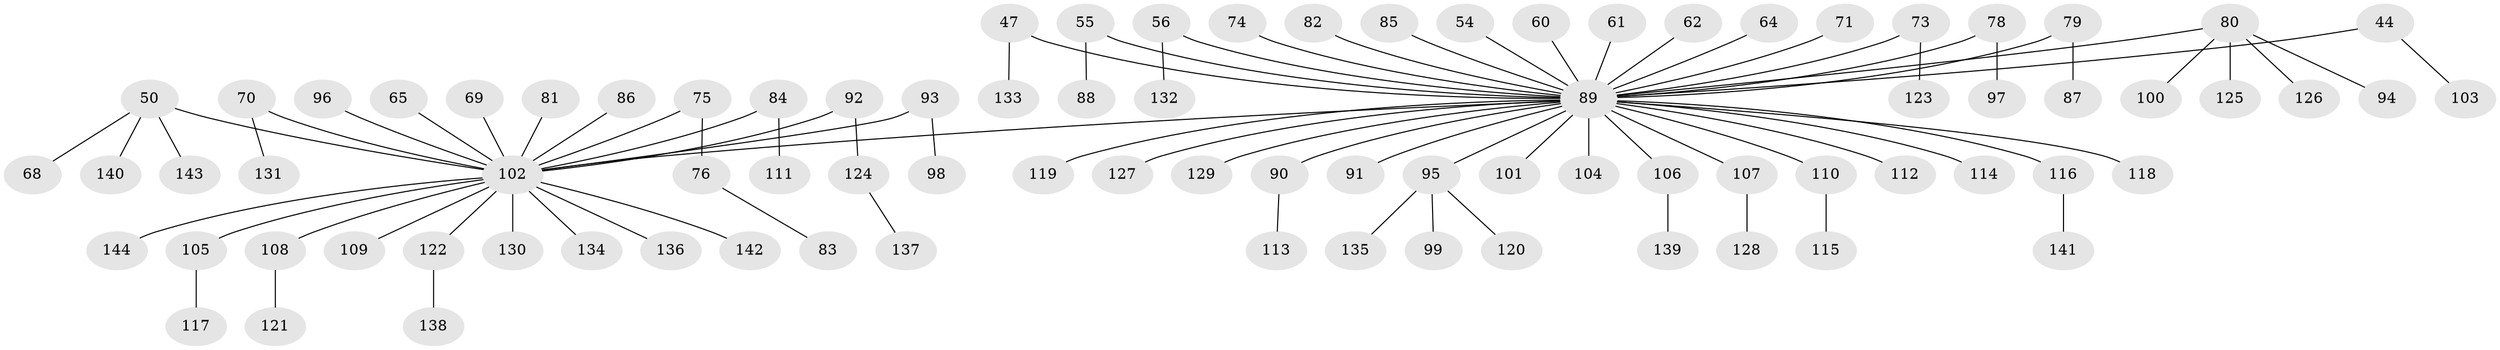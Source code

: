 // original degree distribution, {6: 0.027777777777777776, 7: 0.006944444444444444, 2: 0.2708333333333333, 5: 0.027777777777777776, 4: 0.0625, 1: 0.4861111111111111, 3: 0.11805555555555555}
// Generated by graph-tools (version 1.1) at 2025/56/03/04/25 21:56:15]
// undirected, 86 vertices, 85 edges
graph export_dot {
graph [start="1"]
  node [color=gray90,style=filled];
  44;
  47;
  50;
  54;
  55;
  56;
  60;
  61;
  62;
  64;
  65;
  68;
  69;
  70;
  71;
  73;
  74;
  75;
  76;
  78;
  79;
  80 [super="+22+57"];
  81;
  82;
  83;
  84;
  85;
  86;
  87;
  88;
  89 [super="+14+77+72"];
  90;
  91;
  92;
  93;
  94;
  95;
  96;
  97;
  98;
  99;
  100;
  101;
  102 [super="+51+58+63+66+67+59"];
  103;
  104;
  105;
  106;
  107;
  108;
  109;
  110;
  111;
  112;
  113;
  114;
  115;
  116;
  117;
  118;
  119;
  120;
  121;
  122;
  123;
  124;
  125;
  126;
  127;
  128;
  129;
  130;
  131;
  132;
  133;
  134;
  135;
  136;
  137;
  138;
  139;
  140;
  141;
  142;
  143;
  144;
  44 -- 103;
  44 -- 89;
  47 -- 133;
  47 -- 89;
  50 -- 68;
  50 -- 140;
  50 -- 143;
  50 -- 102;
  54 -- 89;
  55 -- 88;
  55 -- 89;
  56 -- 132;
  56 -- 89;
  60 -- 89;
  61 -- 89;
  62 -- 89;
  64 -- 89;
  65 -- 102;
  69 -- 102;
  70 -- 131;
  70 -- 102;
  71 -- 89;
  73 -- 123;
  73 -- 89;
  74 -- 89;
  75 -- 76;
  75 -- 102;
  76 -- 83;
  78 -- 97;
  78 -- 89;
  79 -- 87;
  79 -- 89;
  80 -- 125;
  80 -- 126;
  80 -- 100;
  80 -- 94;
  80 -- 89;
  81 -- 102;
  82 -- 89;
  84 -- 111;
  84 -- 102;
  85 -- 89;
  86 -- 102;
  89 -- 116;
  89 -- 129;
  89 -- 90;
  89 -- 91;
  89 -- 95;
  89 -- 101;
  89 -- 102;
  89 -- 104;
  89 -- 106;
  89 -- 107;
  89 -- 110;
  89 -- 112;
  89 -- 114;
  89 -- 118;
  89 -- 119;
  89 -- 127;
  90 -- 113;
  92 -- 124;
  92 -- 102;
  93 -- 98;
  93 -- 102;
  95 -- 99;
  95 -- 120;
  95 -- 135;
  96 -- 102;
  102 -- 136;
  102 -- 130;
  102 -- 134;
  102 -- 142;
  102 -- 144;
  102 -- 105;
  102 -- 108;
  102 -- 109;
  102 -- 122;
  105 -- 117;
  106 -- 139;
  107 -- 128;
  108 -- 121;
  110 -- 115;
  116 -- 141;
  122 -- 138;
  124 -- 137;
}
